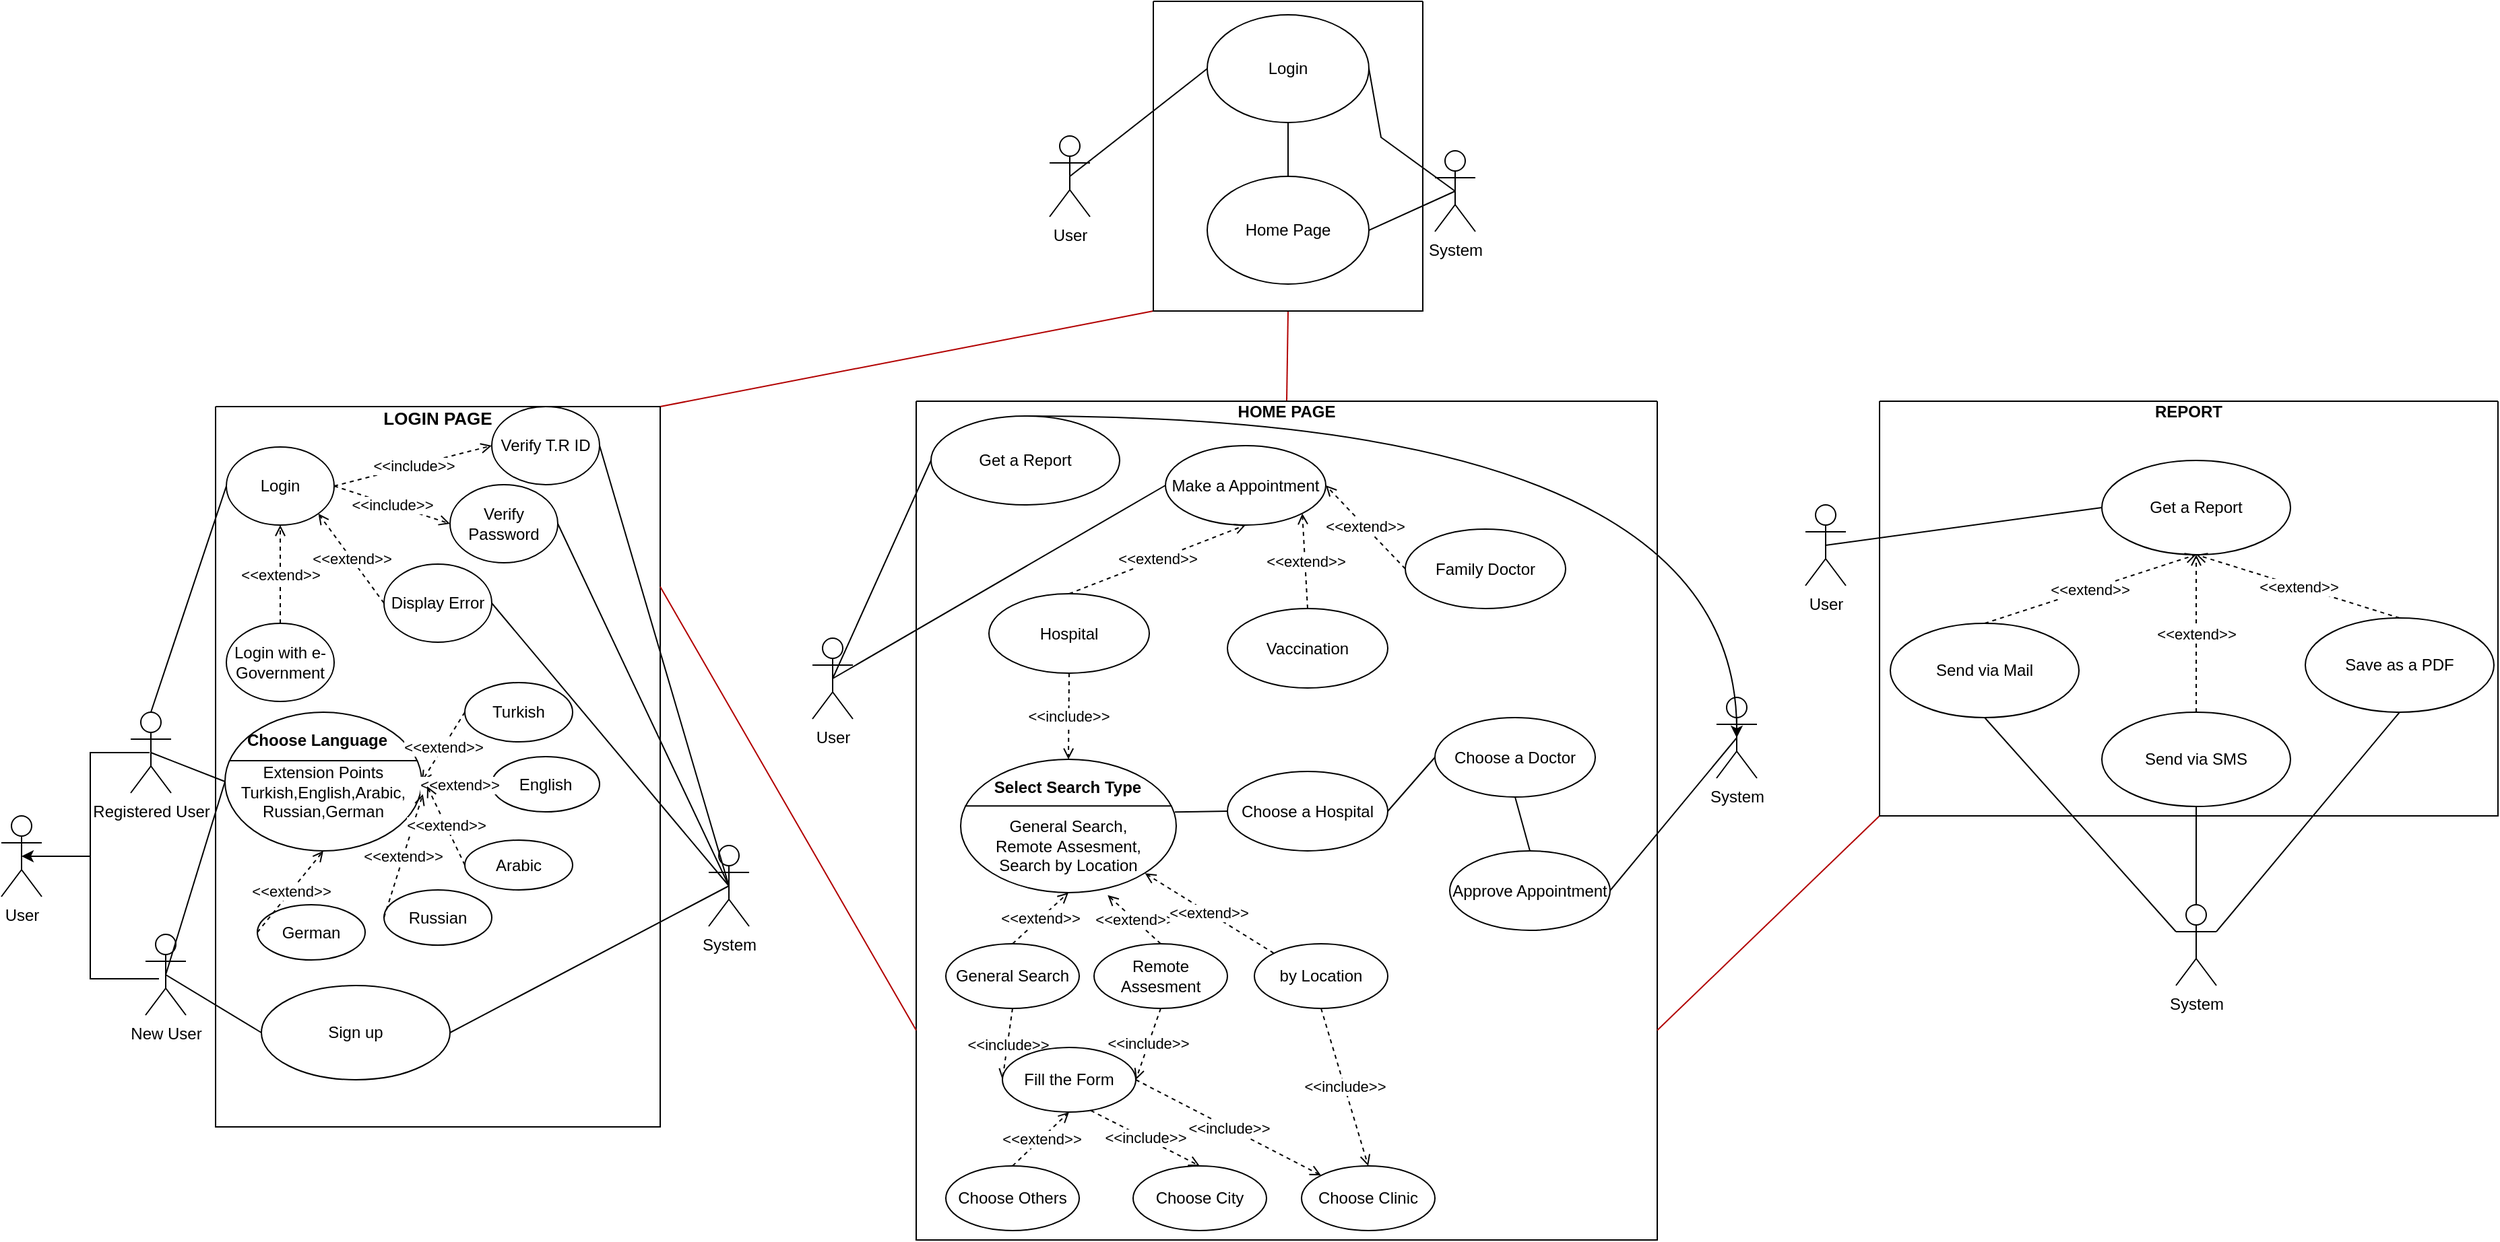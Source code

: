 <mxfile version="24.2.1" type="github">
  <diagram name="Page-1" id="3xJtZ7Cji2GSVL4wYvNk">
    <mxGraphModel dx="2950" dy="2160" grid="1" gridSize="11" guides="1" tooltips="1" connect="1" arrows="1" fold="1" page="1" pageScale="1" pageWidth="850" pageHeight="1100" math="0" shadow="0">
      <root>
        <mxCell id="0" />
        <mxCell id="1" parent="0" />
        <mxCell id="GPM2MwPzyyPLJ8qWmuAz-1" value="User&lt;div&gt;&lt;br&gt;&lt;/div&gt;" style="shape=umlActor;verticalLabelPosition=bottom;verticalAlign=top;html=1;outlineConnect=0;" vertex="1" parent="1">
          <mxGeometry x="176" y="89" width="30" height="60" as="geometry" />
        </mxCell>
        <mxCell id="GPM2MwPzyyPLJ8qWmuAz-33" style="edgeStyle=none;rounded=0;orthogonalLoop=1;jettySize=auto;html=1;exitX=0.5;exitY=0.5;exitDx=0;exitDy=0;exitPerimeter=0;entryX=1;entryY=0.5;entryDx=0;entryDy=0;endArrow=none;endFill=0;" edge="1" parent="1" source="GPM2MwPzyyPLJ8qWmuAz-6" target="GPM2MwPzyyPLJ8qWmuAz-4">
          <mxGeometry relative="1" as="geometry" />
        </mxCell>
        <mxCell id="GPM2MwPzyyPLJ8qWmuAz-6" value="System" style="shape=umlActor;verticalLabelPosition=bottom;verticalAlign=top;html=1;outlineConnect=0;" vertex="1" parent="1">
          <mxGeometry x="462" y="100" width="30" height="60" as="geometry" />
        </mxCell>
        <mxCell id="GPM2MwPzyyPLJ8qWmuAz-162" style="rounded=0;orthogonalLoop=1;jettySize=auto;html=1;exitX=0;exitY=1;exitDx=0;exitDy=0;entryX=1;entryY=0;entryDx=0;entryDy=0;fillColor=#e51400;strokeColor=#B20000;endArrow=none;endFill=0;" edge="1" parent="1" source="GPM2MwPzyyPLJ8qWmuAz-16" target="GPM2MwPzyyPLJ8qWmuAz-34">
          <mxGeometry relative="1" as="geometry" />
        </mxCell>
        <mxCell id="GPM2MwPzyyPLJ8qWmuAz-179" style="edgeStyle=none;rounded=0;orthogonalLoop=1;jettySize=auto;html=1;exitX=0.5;exitY=1;exitDx=0;exitDy=0;entryX=0.5;entryY=0;entryDx=0;entryDy=0;endArrow=none;endFill=0;fillColor=#e51400;strokeColor=#B20000;" edge="1" parent="1" source="GPM2MwPzyyPLJ8qWmuAz-16" target="GPM2MwPzyyPLJ8qWmuAz-95">
          <mxGeometry relative="1" as="geometry" />
        </mxCell>
        <mxCell id="GPM2MwPzyyPLJ8qWmuAz-16" value="" style="swimlane;startSize=0;" vertex="1" parent="1">
          <mxGeometry x="253" y="-11" width="200" height="230" as="geometry" />
        </mxCell>
        <mxCell id="GPM2MwPzyyPLJ8qWmuAz-11" value="Login" style="ellipse;whiteSpace=wrap;html=1;" vertex="1" parent="GPM2MwPzyyPLJ8qWmuAz-16">
          <mxGeometry x="40" y="10" width="120" height="80" as="geometry" />
        </mxCell>
        <mxCell id="GPM2MwPzyyPLJ8qWmuAz-4" value="Home Page" style="ellipse;whiteSpace=wrap;html=1;" vertex="1" parent="GPM2MwPzyyPLJ8qWmuAz-16">
          <mxGeometry x="40" y="130" width="120" height="80" as="geometry" />
        </mxCell>
        <mxCell id="GPM2MwPzyyPLJ8qWmuAz-31" value="" style="endArrow=none;html=1;rounded=0;exitX=0.5;exitY=0;exitDx=0;exitDy=0;" edge="1" parent="GPM2MwPzyyPLJ8qWmuAz-16" source="GPM2MwPzyyPLJ8qWmuAz-4">
          <mxGeometry width="50" height="50" relative="1" as="geometry">
            <mxPoint x="50" y="140" as="sourcePoint" />
            <mxPoint x="100" y="90" as="targetPoint" />
          </mxGeometry>
        </mxCell>
        <mxCell id="GPM2MwPzyyPLJ8qWmuAz-25" value="" style="endArrow=none;html=1;rounded=0;entryX=0;entryY=0.5;entryDx=0;entryDy=0;exitX=0.5;exitY=0.5;exitDx=0;exitDy=0;exitPerimeter=0;" edge="1" parent="1" source="GPM2MwPzyyPLJ8qWmuAz-1" target="GPM2MwPzyyPLJ8qWmuAz-11">
          <mxGeometry width="50" height="50" relative="1" as="geometry">
            <mxPoint x="216" y="119" as="sourcePoint" />
            <mxPoint x="266" y="69" as="targetPoint" />
          </mxGeometry>
        </mxCell>
        <mxCell id="GPM2MwPzyyPLJ8qWmuAz-32" style="edgeStyle=none;rounded=0;orthogonalLoop=1;jettySize=auto;html=1;exitX=1;exitY=0.5;exitDx=0;exitDy=0;entryX=0.5;entryY=0.5;entryDx=0;entryDy=0;entryPerimeter=0;endArrow=none;endFill=0;" edge="1" parent="1" source="GPM2MwPzyyPLJ8qWmuAz-11" target="GPM2MwPzyyPLJ8qWmuAz-6">
          <mxGeometry relative="1" as="geometry">
            <Array as="points">
              <mxPoint x="422" y="90" />
            </Array>
          </mxGeometry>
        </mxCell>
        <mxCell id="GPM2MwPzyyPLJ8qWmuAz-94" value="" style="group" vertex="1" connectable="0" parent="1">
          <mxGeometry x="-594" y="290" width="547" height="535" as="geometry" />
        </mxCell>
        <mxCell id="GPM2MwPzyyPLJ8qWmuAz-34" value="&#xa;LOGIN PAGE" style="swimlane;startSize=0;labelPosition=center;verticalLabelPosition=middle;align=center;verticalAlign=middle;fontStyle=1;fontSize=13;" vertex="1" parent="GPM2MwPzyyPLJ8qWmuAz-94">
          <mxGeometry x="151" width="330" height="535" as="geometry" />
        </mxCell>
        <mxCell id="GPM2MwPzyyPLJ8qWmuAz-47" value="&amp;lt;&amp;lt;include&amp;gt;&amp;gt;" style="edgeStyle=none;rounded=0;orthogonalLoop=1;jettySize=auto;html=1;exitX=1;exitY=0.5;exitDx=0;exitDy=0;entryX=0;entryY=0.5;entryDx=0;entryDy=0;dashed=1;endArrow=open;endFill=0;" edge="1" parent="GPM2MwPzyyPLJ8qWmuAz-34" source="GPM2MwPzyyPLJ8qWmuAz-42" target="GPM2MwPzyyPLJ8qWmuAz-44">
          <mxGeometry relative="1" as="geometry" />
        </mxCell>
        <mxCell id="GPM2MwPzyyPLJ8qWmuAz-49" value="&amp;lt;&amp;lt;include&amp;gt;&amp;gt;" style="edgeStyle=none;rounded=0;orthogonalLoop=1;jettySize=auto;html=1;exitX=1;exitY=0.5;exitDx=0;exitDy=0;entryX=0;entryY=0.5;entryDx=0;entryDy=0;dashed=1;endArrow=open;endFill=0;" edge="1" parent="GPM2MwPzyyPLJ8qWmuAz-34" source="GPM2MwPzyyPLJ8qWmuAz-42" target="GPM2MwPzyyPLJ8qWmuAz-45">
          <mxGeometry relative="1" as="geometry" />
        </mxCell>
        <mxCell id="GPM2MwPzyyPLJ8qWmuAz-42" value="Login" style="ellipse;whiteSpace=wrap;html=1;" vertex="1" parent="GPM2MwPzyyPLJ8qWmuAz-34">
          <mxGeometry x="8" y="30" width="80" height="58" as="geometry" />
        </mxCell>
        <mxCell id="GPM2MwPzyyPLJ8qWmuAz-44" value="Verify T.R ID" style="ellipse;whiteSpace=wrap;html=1;" vertex="1" parent="GPM2MwPzyyPLJ8qWmuAz-34">
          <mxGeometry x="205" width="80" height="58" as="geometry" />
        </mxCell>
        <mxCell id="GPM2MwPzyyPLJ8qWmuAz-45" value="Verify Password" style="ellipse;whiteSpace=wrap;html=1;" vertex="1" parent="GPM2MwPzyyPLJ8qWmuAz-34">
          <mxGeometry x="174" y="58" width="80" height="58" as="geometry" />
        </mxCell>
        <mxCell id="GPM2MwPzyyPLJ8qWmuAz-51" value="&amp;lt;&amp;lt;extend&amp;gt;&amp;gt;" style="edgeStyle=none;rounded=0;orthogonalLoop=1;jettySize=auto;html=1;exitX=0;exitY=0.5;exitDx=0;exitDy=0;entryX=1;entryY=1;entryDx=0;entryDy=0;endArrow=open;endFill=0;dashed=1;" edge="1" parent="GPM2MwPzyyPLJ8qWmuAz-34" source="GPM2MwPzyyPLJ8qWmuAz-46" target="GPM2MwPzyyPLJ8qWmuAz-42">
          <mxGeometry relative="1" as="geometry" />
        </mxCell>
        <mxCell id="GPM2MwPzyyPLJ8qWmuAz-46" value="Display Error" style="ellipse;whiteSpace=wrap;html=1;" vertex="1" parent="GPM2MwPzyyPLJ8qWmuAz-34">
          <mxGeometry x="125" y="117" width="80" height="58" as="geometry" />
        </mxCell>
        <mxCell id="GPM2MwPzyyPLJ8qWmuAz-53" value="&amp;lt;&amp;lt;extend&amp;gt;&amp;gt;" style="edgeStyle=none;rounded=0;orthogonalLoop=1;jettySize=auto;html=1;exitX=0.5;exitY=0;exitDx=0;exitDy=0;entryX=0.5;entryY=1;entryDx=0;entryDy=0;endArrow=open;endFill=0;dashed=1;" edge="1" parent="GPM2MwPzyyPLJ8qWmuAz-34" source="GPM2MwPzyyPLJ8qWmuAz-52" target="GPM2MwPzyyPLJ8qWmuAz-42">
          <mxGeometry relative="1" as="geometry" />
        </mxCell>
        <mxCell id="GPM2MwPzyyPLJ8qWmuAz-52" value="Login with e-Government" style="ellipse;whiteSpace=wrap;html=1;" vertex="1" parent="GPM2MwPzyyPLJ8qWmuAz-34">
          <mxGeometry x="8" y="161" width="80" height="58" as="geometry" />
        </mxCell>
        <mxCell id="GPM2MwPzyyPLJ8qWmuAz-64" value="&lt;div&gt;&lt;br&gt;&lt;/div&gt;&lt;div&gt;&lt;br&gt;&lt;/div&gt;&lt;div&gt;Extension Points&lt;/div&gt;Turkish,English,Arabic,&lt;div&gt;Russian,German&lt;div&gt;&lt;br&gt;&lt;/div&gt;&lt;/div&gt;" style="html=1;shape=mxgraph.sysml.useCaseExtPt;whiteSpace=wrap;align=center;" vertex="1" parent="GPM2MwPzyyPLJ8qWmuAz-34">
          <mxGeometry x="7" y="227" width="146" height="103" as="geometry" />
        </mxCell>
        <mxCell id="GPM2MwPzyyPLJ8qWmuAz-65" value="Choose Language" style="resizable=0;html=1;verticalAlign=middle;align=center;labelBackgroundColor=none;fontStyle=1;" connectable="0" vertex="1" parent="GPM2MwPzyyPLJ8qWmuAz-64">
          <mxGeometry x="73" y="21.887" as="geometry">
            <mxPoint x="-5" y="-1" as="offset" />
          </mxGeometry>
        </mxCell>
        <mxCell id="GPM2MwPzyyPLJ8qWmuAz-66" value="Turkish" style="ellipse;whiteSpace=wrap;html=1;" vertex="1" parent="GPM2MwPzyyPLJ8qWmuAz-34">
          <mxGeometry x="185" y="205" width="80" height="44" as="geometry" />
        </mxCell>
        <mxCell id="GPM2MwPzyyPLJ8qWmuAz-67" value="English" style="ellipse;whiteSpace=wrap;html=1;" vertex="1" parent="GPM2MwPzyyPLJ8qWmuAz-34">
          <mxGeometry x="205" y="260" width="80" height="41" as="geometry" />
        </mxCell>
        <mxCell id="GPM2MwPzyyPLJ8qWmuAz-68" value="Arabic" style="ellipse;whiteSpace=wrap;html=1;" vertex="1" parent="GPM2MwPzyyPLJ8qWmuAz-34">
          <mxGeometry x="185" y="322" width="80" height="37" as="geometry" />
        </mxCell>
        <mxCell id="GPM2MwPzyyPLJ8qWmuAz-69" value="Russian" style="ellipse;whiteSpace=wrap;html=1;" vertex="1" parent="GPM2MwPzyyPLJ8qWmuAz-34">
          <mxGeometry x="125" y="359" width="80" height="41" as="geometry" />
        </mxCell>
        <mxCell id="GPM2MwPzyyPLJ8qWmuAz-70" value="German" style="ellipse;whiteSpace=wrap;html=1;" vertex="1" parent="GPM2MwPzyyPLJ8qWmuAz-34">
          <mxGeometry x="31" y="370" width="80" height="41" as="geometry" />
        </mxCell>
        <mxCell id="GPM2MwPzyyPLJ8qWmuAz-74" value="&amp;lt;&amp;lt;extend&amp;gt;&amp;gt;" style="edgeStyle=none;rounded=0;orthogonalLoop=1;jettySize=auto;html=1;exitX=0;exitY=0.5;exitDx=0;exitDy=0;entryX=1;entryY=0.5;entryDx=0;entryDy=0;entryPerimeter=0;endArrow=open;endFill=0;dashed=1;" edge="1" parent="GPM2MwPzyyPLJ8qWmuAz-34" source="GPM2MwPzyyPLJ8qWmuAz-66" target="GPM2MwPzyyPLJ8qWmuAz-64">
          <mxGeometry relative="1" as="geometry" />
        </mxCell>
        <mxCell id="GPM2MwPzyyPLJ8qWmuAz-77" value="&amp;lt;&amp;lt;extend&amp;gt;&amp;gt;" style="edgeStyle=none;rounded=0;orthogonalLoop=1;jettySize=auto;html=1;exitX=0;exitY=0.5;exitDx=0;exitDy=0;entryX=1.006;entryY=0.591;entryDx=0;entryDy=0;entryPerimeter=0;endArrow=open;endFill=0;dashed=1;" edge="1" parent="GPM2MwPzyyPLJ8qWmuAz-34" source="GPM2MwPzyyPLJ8qWmuAz-69" target="GPM2MwPzyyPLJ8qWmuAz-64">
          <mxGeometry relative="1" as="geometry">
            <mxPoint x="258" y="274" as="sourcePoint" />
            <mxPoint x="186" y="312" as="targetPoint" />
          </mxGeometry>
        </mxCell>
        <mxCell id="GPM2MwPzyyPLJ8qWmuAz-78" value="&amp;lt;&amp;lt;extend&amp;gt;&amp;gt;" style="edgeStyle=none;rounded=0;orthogonalLoop=1;jettySize=auto;html=1;exitX=0;exitY=0.5;exitDx=0;exitDy=0;endArrow=open;endFill=0;dashed=1;entryX=0.5;entryY=1;entryDx=0;entryDy=0;entryPerimeter=0;" edge="1" parent="GPM2MwPzyyPLJ8qWmuAz-34" source="GPM2MwPzyyPLJ8qWmuAz-70" target="GPM2MwPzyyPLJ8qWmuAz-64">
          <mxGeometry relative="1" as="geometry">
            <mxPoint x="269" y="285" as="sourcePoint" />
            <mxPoint x="86" y="337" as="targetPoint" />
          </mxGeometry>
        </mxCell>
        <mxCell id="GPM2MwPzyyPLJ8qWmuAz-80" value="Sign up" style="ellipse;whiteSpace=wrap;html=1;" vertex="1" parent="GPM2MwPzyyPLJ8qWmuAz-34">
          <mxGeometry x="34" y="430" width="140" height="70" as="geometry" />
        </mxCell>
        <mxCell id="GPM2MwPzyyPLJ8qWmuAz-81" style="edgeStyle=none;rounded=0;orthogonalLoop=1;jettySize=auto;html=1;exitX=0.5;exitY=0.5;exitDx=0;exitDy=0;exitPerimeter=0;entryX=0;entryY=0.5;entryDx=0;entryDy=0;endArrow=none;endFill=0;" edge="1" parent="GPM2MwPzyyPLJ8qWmuAz-94" source="GPM2MwPzyyPLJ8qWmuAz-36" target="GPM2MwPzyyPLJ8qWmuAz-80">
          <mxGeometry relative="1" as="geometry" />
        </mxCell>
        <mxCell id="GPM2MwPzyyPLJ8qWmuAz-36" value="New User" style="shape=umlActor;verticalLabelPosition=bottom;verticalAlign=top;html=1;outlineConnect=0;" vertex="1" parent="GPM2MwPzyyPLJ8qWmuAz-94">
          <mxGeometry x="99" y="392" width="30" height="60" as="geometry" />
        </mxCell>
        <mxCell id="GPM2MwPzyyPLJ8qWmuAz-91" style="edgeStyle=none;rounded=0;orthogonalLoop=1;jettySize=auto;html=1;exitX=0.5;exitY=0;exitDx=0;exitDy=0;exitPerimeter=0;entryX=0;entryY=0.5;entryDx=0;entryDy=0;endArrow=none;endFill=0;" edge="1" parent="GPM2MwPzyyPLJ8qWmuAz-94" source="GPM2MwPzyyPLJ8qWmuAz-39" target="GPM2MwPzyyPLJ8qWmuAz-42">
          <mxGeometry relative="1" as="geometry" />
        </mxCell>
        <mxCell id="GPM2MwPzyyPLJ8qWmuAz-39" value="Registered User" style="shape=umlActor;verticalLabelPosition=bottom;verticalAlign=top;html=1;outlineConnect=0;" vertex="1" parent="GPM2MwPzyyPLJ8qWmuAz-94">
          <mxGeometry x="88" y="227" width="30" height="60" as="geometry" />
        </mxCell>
        <mxCell id="GPM2MwPzyyPLJ8qWmuAz-55" value="System&lt;div&gt;&lt;br&gt;&lt;/div&gt;" style="shape=umlActor;verticalLabelPosition=bottom;verticalAlign=top;html=1;outlineConnect=0;" vertex="1" parent="GPM2MwPzyyPLJ8qWmuAz-94">
          <mxGeometry x="517" y="326" width="30" height="60" as="geometry" />
        </mxCell>
        <mxCell id="GPM2MwPzyyPLJ8qWmuAz-56" style="edgeStyle=none;rounded=0;orthogonalLoop=1;jettySize=auto;html=1;exitX=1;exitY=0.5;exitDx=0;exitDy=0;entryX=0.5;entryY=0.5;entryDx=0;entryDy=0;entryPerimeter=0;endArrow=none;endFill=0;" edge="1" parent="GPM2MwPzyyPLJ8qWmuAz-94" source="GPM2MwPzyyPLJ8qWmuAz-44" target="GPM2MwPzyyPLJ8qWmuAz-55">
          <mxGeometry relative="1" as="geometry" />
        </mxCell>
        <mxCell id="GPM2MwPzyyPLJ8qWmuAz-58" style="edgeStyle=none;rounded=0;orthogonalLoop=1;jettySize=auto;html=1;exitX=1;exitY=0.5;exitDx=0;exitDy=0;entryX=0.5;entryY=0.5;entryDx=0;entryDy=0;entryPerimeter=0;endArrow=none;endFill=0;" edge="1" parent="GPM2MwPzyyPLJ8qWmuAz-94" source="GPM2MwPzyyPLJ8qWmuAz-45" target="GPM2MwPzyyPLJ8qWmuAz-55">
          <mxGeometry relative="1" as="geometry" />
        </mxCell>
        <mxCell id="GPM2MwPzyyPLJ8qWmuAz-59" style="edgeStyle=none;rounded=0;orthogonalLoop=1;jettySize=auto;html=1;exitX=1;exitY=0.5;exitDx=0;exitDy=0;entryX=0.5;entryY=0.5;entryDx=0;entryDy=0;entryPerimeter=0;endArrow=none;endFill=0;" edge="1" parent="GPM2MwPzyyPLJ8qWmuAz-94" source="GPM2MwPzyyPLJ8qWmuAz-46" target="GPM2MwPzyyPLJ8qWmuAz-55">
          <mxGeometry relative="1" as="geometry" />
        </mxCell>
        <mxCell id="GPM2MwPzyyPLJ8qWmuAz-75" value="&amp;lt;&amp;lt;extend&amp;gt;&amp;gt;" style="edgeStyle=none;rounded=0;orthogonalLoop=1;jettySize=auto;html=1;exitX=0;exitY=0.5;exitDx=0;exitDy=0;endArrow=open;endFill=0;dashed=1;" edge="1" parent="GPM2MwPzyyPLJ8qWmuAz-94" source="GPM2MwPzyyPLJ8qWmuAz-67">
          <mxGeometry relative="1" as="geometry">
            <mxPoint x="392" y="252" as="sourcePoint" />
            <mxPoint x="308" y="282" as="targetPoint" />
          </mxGeometry>
        </mxCell>
        <mxCell id="GPM2MwPzyyPLJ8qWmuAz-76" value="&amp;lt;&amp;lt;extend&amp;gt;&amp;gt;" style="edgeStyle=none;rounded=0;orthogonalLoop=1;jettySize=auto;html=1;exitX=0;exitY=0.5;exitDx=0;exitDy=0;endArrow=open;endFill=0;dashed=1;" edge="1" parent="GPM2MwPzyyPLJ8qWmuAz-94" source="GPM2MwPzyyPLJ8qWmuAz-68">
          <mxGeometry relative="1" as="geometry">
            <mxPoint x="403" y="263" as="sourcePoint" />
            <mxPoint x="308" y="282" as="targetPoint" />
          </mxGeometry>
        </mxCell>
        <mxCell id="GPM2MwPzyyPLJ8qWmuAz-82" style="edgeStyle=none;rounded=0;orthogonalLoop=1;jettySize=auto;html=1;exitX=1;exitY=0.5;exitDx=0;exitDy=0;entryX=0.5;entryY=0.5;entryDx=0;entryDy=0;entryPerimeter=0;endArrow=none;endFill=0;" edge="1" parent="GPM2MwPzyyPLJ8qWmuAz-94" source="GPM2MwPzyyPLJ8qWmuAz-80" target="GPM2MwPzyyPLJ8qWmuAz-55">
          <mxGeometry relative="1" as="geometry" />
        </mxCell>
        <mxCell id="GPM2MwPzyyPLJ8qWmuAz-86" style="edgeStyle=elbowEdgeStyle;rounded=0;orthogonalLoop=1;jettySize=auto;html=1;entryX=0.5;entryY=0.5;entryDx=0;entryDy=0;entryPerimeter=0;" edge="1" parent="GPM2MwPzyyPLJ8qWmuAz-94">
          <mxGeometry relative="1" as="geometry">
            <mxPoint x="109" y="425" as="sourcePoint" />
            <mxPoint x="7" y="334" as="targetPoint" />
          </mxGeometry>
        </mxCell>
        <mxCell id="GPM2MwPzyyPLJ8qWmuAz-89" style="edgeStyle=elbowEdgeStyle;rounded=0;orthogonalLoop=1;jettySize=auto;html=1;exitX=0.5;exitY=0.5;exitDx=0;exitDy=0;exitPerimeter=0;entryX=0.5;entryY=0.5;entryDx=0;entryDy=0;entryPerimeter=0;endArrow=none;endFill=0;" edge="1" parent="GPM2MwPzyyPLJ8qWmuAz-94">
          <mxGeometry relative="1" as="geometry">
            <mxPoint x="102" y="257" as="sourcePoint" />
            <mxPoint x="14" y="334" as="targetPoint" />
          </mxGeometry>
        </mxCell>
        <mxCell id="GPM2MwPzyyPLJ8qWmuAz-92" style="edgeStyle=none;rounded=0;orthogonalLoop=1;jettySize=auto;html=1;exitX=0.5;exitY=0.5;exitDx=0;exitDy=0;exitPerimeter=0;entryX=0;entryY=0.5;entryDx=0;entryDy=0;entryPerimeter=0;endArrow=none;endFill=0;" edge="1" parent="GPM2MwPzyyPLJ8qWmuAz-94" source="GPM2MwPzyyPLJ8qWmuAz-39" target="GPM2MwPzyyPLJ8qWmuAz-64">
          <mxGeometry relative="1" as="geometry" />
        </mxCell>
        <mxCell id="GPM2MwPzyyPLJ8qWmuAz-93" style="edgeStyle=none;rounded=0;orthogonalLoop=1;jettySize=auto;html=1;exitX=0.5;exitY=0.5;exitDx=0;exitDy=0;exitPerimeter=0;entryX=0;entryY=0.5;entryDx=0;entryDy=0;entryPerimeter=0;endArrow=none;endFill=0;" edge="1" parent="GPM2MwPzyyPLJ8qWmuAz-94" source="GPM2MwPzyyPLJ8qWmuAz-36" target="GPM2MwPzyyPLJ8qWmuAz-64">
          <mxGeometry relative="1" as="geometry" />
        </mxCell>
        <mxCell id="GPM2MwPzyyPLJ8qWmuAz-35" value="User" style="shape=umlActor;verticalLabelPosition=bottom;verticalAlign=top;html=1;outlineConnect=0;" vertex="1" parent="1">
          <mxGeometry x="-602" y="594" width="30" height="60" as="geometry" />
        </mxCell>
        <mxCell id="GPM2MwPzyyPLJ8qWmuAz-149" value="" style="group" vertex="1" connectable="0" parent="1">
          <mxGeometry y="286" width="701" height="623" as="geometry" />
        </mxCell>
        <mxCell id="GPM2MwPzyyPLJ8qWmuAz-95" value="&#xa;HOME PAGE" style="swimlane;startSize=0;" vertex="1" parent="GPM2MwPzyyPLJ8qWmuAz-149">
          <mxGeometry x="77" width="550" height="623" as="geometry" />
        </mxCell>
        <mxCell id="GPM2MwPzyyPLJ8qWmuAz-98" value="Make a Appointment" style="ellipse;whiteSpace=wrap;html=1;" vertex="1" parent="GPM2MwPzyyPLJ8qWmuAz-95">
          <mxGeometry x="185" y="33" width="119" height="59" as="geometry" />
        </mxCell>
        <mxCell id="GPM2MwPzyyPLJ8qWmuAz-100" value="Family Doctor" style="ellipse;whiteSpace=wrap;html=1;" vertex="1" parent="GPM2MwPzyyPLJ8qWmuAz-95">
          <mxGeometry x="363" y="95" width="119" height="59" as="geometry" />
        </mxCell>
        <mxCell id="GPM2MwPzyyPLJ8qWmuAz-101" value="Vaccination" style="ellipse;whiteSpace=wrap;html=1;" vertex="1" parent="GPM2MwPzyyPLJ8qWmuAz-95">
          <mxGeometry x="231" y="154" width="119" height="59" as="geometry" />
        </mxCell>
        <mxCell id="GPM2MwPzyyPLJ8qWmuAz-102" value="Hospital" style="ellipse;whiteSpace=wrap;html=1;" vertex="1" parent="GPM2MwPzyyPLJ8qWmuAz-95">
          <mxGeometry x="54" y="143" width="119" height="59" as="geometry" />
        </mxCell>
        <mxCell id="GPM2MwPzyyPLJ8qWmuAz-104" value="&lt;div&gt;&lt;br&gt;&lt;/div&gt;&lt;div&gt;&lt;br&gt;&lt;/div&gt;General Search,&lt;div&gt;Remote&amp;nbsp;&lt;span style=&quot;background-color: initial;&quot;&gt;Assesment,&lt;/span&gt;&lt;/div&gt;&lt;div&gt;&lt;span style=&quot;background-color: initial;&quot;&gt;Search by Location&lt;/span&gt;&lt;/div&gt;" style="html=1;shape=mxgraph.sysml.useCaseExtPt;whiteSpace=wrap;align=center;" vertex="1" parent="GPM2MwPzyyPLJ8qWmuAz-95">
          <mxGeometry x="33" y="266" width="160" height="99" as="geometry" />
        </mxCell>
        <mxCell id="GPM2MwPzyyPLJ8qWmuAz-105" value="Select Search Type" style="resizable=0;html=1;verticalAlign=middle;align=center;labelBackgroundColor=none;fontStyle=1;" connectable="0" vertex="1" parent="GPM2MwPzyyPLJ8qWmuAz-104">
          <mxGeometry x="87" y="24.75" as="geometry">
            <mxPoint x="-8" y="-4" as="offset" />
          </mxGeometry>
        </mxCell>
        <mxCell id="GPM2MwPzyyPLJ8qWmuAz-118" value="&amp;lt;&amp;lt;include&amp;gt;&amp;gt;" style="edgeStyle=none;rounded=0;orthogonalLoop=1;jettySize=auto;html=1;exitX=0.5;exitY=1;exitDx=0;exitDy=0;entryX=0;entryY=0.5;entryDx=0;entryDy=0;dashed=1;endArrow=open;endFill=0;" edge="1" parent="GPM2MwPzyyPLJ8qWmuAz-95" source="GPM2MwPzyyPLJ8qWmuAz-106" target="GPM2MwPzyyPLJ8qWmuAz-109">
          <mxGeometry relative="1" as="geometry" />
        </mxCell>
        <mxCell id="GPM2MwPzyyPLJ8qWmuAz-106" value="General Search" style="ellipse;whiteSpace=wrap;html=1;" vertex="1" parent="GPM2MwPzyyPLJ8qWmuAz-95">
          <mxGeometry x="22" y="403" width="99" height="48" as="geometry" />
        </mxCell>
        <mxCell id="GPM2MwPzyyPLJ8qWmuAz-107" value="Remote Assesment" style="ellipse;whiteSpace=wrap;html=1;" vertex="1" parent="GPM2MwPzyyPLJ8qWmuAz-95">
          <mxGeometry x="132" y="403" width="99" height="48" as="geometry" />
        </mxCell>
        <mxCell id="GPM2MwPzyyPLJ8qWmuAz-108" value="by Location" style="ellipse;whiteSpace=wrap;html=1;" vertex="1" parent="GPM2MwPzyyPLJ8qWmuAz-95">
          <mxGeometry x="251" y="403" width="99" height="48" as="geometry" />
        </mxCell>
        <mxCell id="GPM2MwPzyyPLJ8qWmuAz-109" value="Fill the Form" style="ellipse;whiteSpace=wrap;html=1;" vertex="1" parent="GPM2MwPzyyPLJ8qWmuAz-95">
          <mxGeometry x="64" y="480" width="99" height="48" as="geometry" />
        </mxCell>
        <mxCell id="GPM2MwPzyyPLJ8qWmuAz-110" value="Choose Others" style="ellipse;whiteSpace=wrap;html=1;" vertex="1" parent="GPM2MwPzyyPLJ8qWmuAz-95">
          <mxGeometry x="22" y="568" width="99" height="48" as="geometry" />
        </mxCell>
        <mxCell id="GPM2MwPzyyPLJ8qWmuAz-111" value="Choose City" style="ellipse;whiteSpace=wrap;html=1;" vertex="1" parent="GPM2MwPzyyPLJ8qWmuAz-95">
          <mxGeometry x="161" y="568" width="99" height="48" as="geometry" />
        </mxCell>
        <mxCell id="GPM2MwPzyyPLJ8qWmuAz-112" value="Choose Clinic" style="ellipse;whiteSpace=wrap;html=1;" vertex="1" parent="GPM2MwPzyyPLJ8qWmuAz-95">
          <mxGeometry x="286" y="568" width="99" height="48" as="geometry" />
        </mxCell>
        <mxCell id="GPM2MwPzyyPLJ8qWmuAz-113" value="&amp;lt;&amp;lt;extend&amp;gt;&amp;gt;" style="edgeStyle=none;rounded=0;orthogonalLoop=1;jettySize=auto;html=1;exitX=0.5;exitY=0;exitDx=0;exitDy=0;entryX=0.5;entryY=1;entryDx=0;entryDy=0;entryPerimeter=0;endArrow=open;endFill=0;dashed=1;" edge="1" parent="GPM2MwPzyyPLJ8qWmuAz-95" source="GPM2MwPzyyPLJ8qWmuAz-106" target="GPM2MwPzyyPLJ8qWmuAz-104">
          <mxGeometry relative="1" as="geometry" />
        </mxCell>
        <mxCell id="GPM2MwPzyyPLJ8qWmuAz-115" value="&amp;lt;&amp;lt;extend&amp;gt;&amp;gt;" style="edgeStyle=none;rounded=0;orthogonalLoop=1;jettySize=auto;html=1;exitX=0.5;exitY=0;exitDx=0;exitDy=0;entryX=0.682;entryY=1.019;entryDx=0;entryDy=0;entryPerimeter=0;endArrow=open;endFill=0;dashed=1;" edge="1" parent="GPM2MwPzyyPLJ8qWmuAz-95" source="GPM2MwPzyyPLJ8qWmuAz-107" target="GPM2MwPzyyPLJ8qWmuAz-104">
          <mxGeometry relative="1" as="geometry">
            <mxPoint x="94" y="425" as="sourcePoint" />
            <mxPoint x="135" y="387" as="targetPoint" />
          </mxGeometry>
        </mxCell>
        <mxCell id="GPM2MwPzyyPLJ8qWmuAz-116" value="&amp;lt;&amp;lt;extend&amp;gt;&amp;gt;" style="edgeStyle=none;rounded=0;orthogonalLoop=1;jettySize=auto;html=1;exitX=0;exitY=0;exitDx=0;exitDy=0;entryX=0.855;entryY=0.855;entryDx=0;entryDy=0;entryPerimeter=0;endArrow=open;endFill=0;dashed=1;" edge="1" parent="GPM2MwPzyyPLJ8qWmuAz-95" source="GPM2MwPzyyPLJ8qWmuAz-108" target="GPM2MwPzyyPLJ8qWmuAz-104">
          <mxGeometry relative="1" as="geometry">
            <mxPoint x="105" y="436" as="sourcePoint" />
            <mxPoint x="146" y="398" as="targetPoint" />
          </mxGeometry>
        </mxCell>
        <mxCell id="GPM2MwPzyyPLJ8qWmuAz-117" value="&amp;lt;&amp;lt;extend&amp;gt;&amp;gt;" style="edgeStyle=none;rounded=0;orthogonalLoop=1;jettySize=auto;html=1;exitX=0.5;exitY=0;exitDx=0;exitDy=0;entryX=0.5;entryY=1;entryDx=0;entryDy=0;endArrow=open;endFill=0;dashed=1;" edge="1" parent="GPM2MwPzyyPLJ8qWmuAz-95" source="GPM2MwPzyyPLJ8qWmuAz-110" target="GPM2MwPzyyPLJ8qWmuAz-109">
          <mxGeometry relative="1" as="geometry">
            <mxPoint x="116" y="447" as="sourcePoint" />
            <mxPoint x="157" y="409" as="targetPoint" />
          </mxGeometry>
        </mxCell>
        <mxCell id="GPM2MwPzyyPLJ8qWmuAz-120" value="&amp;lt;&amp;lt;include&amp;gt;&amp;gt;" style="edgeStyle=none;rounded=0;orthogonalLoop=1;jettySize=auto;html=1;exitX=0.5;exitY=1;exitDx=0;exitDy=0;entryX=1;entryY=0.5;entryDx=0;entryDy=0;dashed=1;endArrow=open;endFill=0;" edge="1" parent="GPM2MwPzyyPLJ8qWmuAz-95" source="GPM2MwPzyyPLJ8qWmuAz-107" target="GPM2MwPzyyPLJ8qWmuAz-109">
          <mxGeometry relative="1" as="geometry">
            <mxPoint x="83" y="462" as="sourcePoint" />
            <mxPoint x="110" y="480" as="targetPoint" />
          </mxGeometry>
        </mxCell>
        <mxCell id="GPM2MwPzyyPLJ8qWmuAz-121" value="&amp;lt;&amp;lt;include&amp;gt;&amp;gt;" style="edgeStyle=none;rounded=0;orthogonalLoop=1;jettySize=auto;html=1;exitX=0.662;exitY=0.976;exitDx=0;exitDy=0;entryX=0.5;entryY=0;entryDx=0;entryDy=0;exitPerimeter=0;dashed=1;endArrow=open;endFill=0;" edge="1" parent="GPM2MwPzyyPLJ8qWmuAz-95" source="GPM2MwPzyyPLJ8qWmuAz-109" target="GPM2MwPzyyPLJ8qWmuAz-111">
          <mxGeometry relative="1" as="geometry">
            <mxPoint x="193" y="462" as="sourcePoint" />
            <mxPoint x="174" y="515" as="targetPoint" />
          </mxGeometry>
        </mxCell>
        <mxCell id="GPM2MwPzyyPLJ8qWmuAz-123" value="&amp;lt;&amp;lt;include&amp;gt;&amp;gt;" style="edgeStyle=none;rounded=0;orthogonalLoop=1;jettySize=auto;html=1;exitX=0.5;exitY=1;exitDx=0;exitDy=0;entryX=0.5;entryY=0;entryDx=0;entryDy=0;dashed=1;endArrow=open;endFill=0;" edge="1" parent="GPM2MwPzyyPLJ8qWmuAz-95" source="GPM2MwPzyyPLJ8qWmuAz-108" target="GPM2MwPzyyPLJ8qWmuAz-112">
          <mxGeometry relative="1" as="geometry">
            <mxPoint x="204" y="473" as="sourcePoint" />
            <mxPoint x="185" y="526" as="targetPoint" />
          </mxGeometry>
        </mxCell>
        <mxCell id="GPM2MwPzyyPLJ8qWmuAz-124" value="&amp;lt;&amp;lt;include&amp;gt;&amp;gt;" style="edgeStyle=none;rounded=0;orthogonalLoop=1;jettySize=auto;html=1;exitX=1;exitY=0.5;exitDx=0;exitDy=0;entryX=0;entryY=0;entryDx=0;entryDy=0;dashed=1;endArrow=open;endFill=0;" edge="1" parent="GPM2MwPzyyPLJ8qWmuAz-95" source="GPM2MwPzyyPLJ8qWmuAz-109" target="GPM2MwPzyyPLJ8qWmuAz-112">
          <mxGeometry relative="1" as="geometry">
            <mxPoint x="215" y="484" as="sourcePoint" />
            <mxPoint x="196" y="537" as="targetPoint" />
          </mxGeometry>
        </mxCell>
        <mxCell id="GPM2MwPzyyPLJ8qWmuAz-140" style="edgeStyle=none;rounded=0;orthogonalLoop=1;jettySize=auto;html=1;exitX=1;exitY=0.5;exitDx=0;exitDy=0;entryX=0;entryY=0.5;entryDx=0;entryDy=0;endArrow=none;endFill=0;" edge="1" parent="GPM2MwPzyyPLJ8qWmuAz-95" source="GPM2MwPzyyPLJ8qWmuAz-125" target="GPM2MwPzyyPLJ8qWmuAz-127">
          <mxGeometry relative="1" as="geometry" />
        </mxCell>
        <mxCell id="GPM2MwPzyyPLJ8qWmuAz-125" value="Choose a Hospital" style="ellipse;whiteSpace=wrap;html=1;" vertex="1" parent="GPM2MwPzyyPLJ8qWmuAz-95">
          <mxGeometry x="231" y="275" width="119" height="59" as="geometry" />
        </mxCell>
        <mxCell id="GPM2MwPzyyPLJ8qWmuAz-126" value="Approve Appointment" style="ellipse;whiteSpace=wrap;html=1;" vertex="1" parent="GPM2MwPzyyPLJ8qWmuAz-95">
          <mxGeometry x="396" y="334" width="119" height="59" as="geometry" />
        </mxCell>
        <mxCell id="GPM2MwPzyyPLJ8qWmuAz-141" style="edgeStyle=none;rounded=0;orthogonalLoop=1;jettySize=auto;html=1;exitX=0.5;exitY=1;exitDx=0;exitDy=0;entryX=0.5;entryY=0;entryDx=0;entryDy=0;endArrow=none;endFill=0;" edge="1" parent="GPM2MwPzyyPLJ8qWmuAz-95" source="GPM2MwPzyyPLJ8qWmuAz-127" target="GPM2MwPzyyPLJ8qWmuAz-126">
          <mxGeometry relative="1" as="geometry" />
        </mxCell>
        <mxCell id="GPM2MwPzyyPLJ8qWmuAz-127" value="Choose a Doctor" style="ellipse;whiteSpace=wrap;html=1;" vertex="1" parent="GPM2MwPzyyPLJ8qWmuAz-95">
          <mxGeometry x="385" y="235" width="119" height="59" as="geometry" />
        </mxCell>
        <mxCell id="GPM2MwPzyyPLJ8qWmuAz-130" value="Get a Report" style="ellipse;whiteSpace=wrap;html=1;" vertex="1" parent="GPM2MwPzyyPLJ8qWmuAz-95">
          <mxGeometry x="11" y="11" width="140" height="66" as="geometry" />
        </mxCell>
        <mxCell id="GPM2MwPzyyPLJ8qWmuAz-135" value="&amp;lt;&amp;lt;extend&amp;gt;&amp;gt;" style="edgeStyle=none;rounded=0;orthogonalLoop=1;jettySize=auto;html=1;exitX=0;exitY=0.5;exitDx=0;exitDy=0;entryX=1;entryY=0.5;entryDx=0;entryDy=0;endArrow=open;endFill=0;dashed=1;" edge="1" parent="GPM2MwPzyyPLJ8qWmuAz-95" source="GPM2MwPzyyPLJ8qWmuAz-100" target="GPM2MwPzyyPLJ8qWmuAz-98">
          <mxGeometry relative="1" as="geometry">
            <mxPoint x="310" y="370" as="sourcePoint" />
            <mxPoint x="270" y="334" as="targetPoint" />
          </mxGeometry>
        </mxCell>
        <mxCell id="GPM2MwPzyyPLJ8qWmuAz-136" value="&amp;lt;&amp;lt;extend&amp;gt;&amp;gt;" style="edgeStyle=none;rounded=0;orthogonalLoop=1;jettySize=auto;html=1;exitX=0.5;exitY=0;exitDx=0;exitDy=0;entryX=1;entryY=1;entryDx=0;entryDy=0;endArrow=open;endFill=0;dashed=1;" edge="1" parent="GPM2MwPzyyPLJ8qWmuAz-95" source="GPM2MwPzyyPLJ8qWmuAz-101" target="GPM2MwPzyyPLJ8qWmuAz-98">
          <mxGeometry relative="1" as="geometry">
            <mxPoint x="348.0" y="139.5" as="sourcePoint" />
            <mxPoint x="298" y="318" as="targetPoint" />
          </mxGeometry>
        </mxCell>
        <mxCell id="GPM2MwPzyyPLJ8qWmuAz-137" value="&amp;lt;&amp;lt;extend&amp;gt;&amp;gt;" style="edgeStyle=none;rounded=0;orthogonalLoop=1;jettySize=auto;html=1;entryX=0.5;entryY=1;entryDx=0;entryDy=0;endArrow=open;endFill=0;dashed=1;exitX=0.5;exitY=0;exitDx=0;exitDy=0;" edge="1" parent="GPM2MwPzyyPLJ8qWmuAz-95" source="GPM2MwPzyyPLJ8qWmuAz-102" target="GPM2MwPzyyPLJ8qWmuAz-98">
          <mxGeometry relative="1" as="geometry">
            <mxPoint x="226.32" y="143.056" as="sourcePoint" />
            <mxPoint x="309" y="329" as="targetPoint" />
          </mxGeometry>
        </mxCell>
        <mxCell id="GPM2MwPzyyPLJ8qWmuAz-139" style="edgeStyle=none;rounded=0;orthogonalLoop=1;jettySize=auto;html=1;exitX=0;exitY=0.5;exitDx=0;exitDy=0;entryX=0.993;entryY=0.395;entryDx=0;entryDy=0;entryPerimeter=0;endArrow=none;endFill=0;" edge="1" parent="GPM2MwPzyyPLJ8qWmuAz-95" source="GPM2MwPzyyPLJ8qWmuAz-125" target="GPM2MwPzyyPLJ8qWmuAz-104">
          <mxGeometry relative="1" as="geometry" />
        </mxCell>
        <mxCell id="GPM2MwPzyyPLJ8qWmuAz-143" value="&amp;lt;&amp;lt;include&amp;gt;&amp;gt;" style="edgeStyle=none;rounded=0;orthogonalLoop=1;jettySize=auto;html=1;exitX=0.5;exitY=1;exitDx=0;exitDy=0;entryX=0.5;entryY=0;entryDx=0;entryDy=0;dashed=1;entryPerimeter=0;endArrow=open;endFill=0;" edge="1" parent="GPM2MwPzyyPLJ8qWmuAz-95" source="GPM2MwPzyyPLJ8qWmuAz-102" target="GPM2MwPzyyPLJ8qWmuAz-104">
          <mxGeometry relative="1" as="geometry">
            <mxPoint x="193" y="462" as="sourcePoint" />
            <mxPoint x="174" y="515" as="targetPoint" />
          </mxGeometry>
        </mxCell>
        <mxCell id="GPM2MwPzyyPLJ8qWmuAz-97" style="edgeStyle=none;rounded=0;orthogonalLoop=1;jettySize=auto;html=1;exitX=1;exitY=0.5;exitDx=0;exitDy=0;" edge="1" parent="GPM2MwPzyyPLJ8qWmuAz-149" source="GPM2MwPzyyPLJ8qWmuAz-95" target="GPM2MwPzyyPLJ8qWmuAz-95">
          <mxGeometry relative="1" as="geometry" />
        </mxCell>
        <mxCell id="GPM2MwPzyyPLJ8qWmuAz-132" style="edgeStyle=none;rounded=0;orthogonalLoop=1;jettySize=auto;html=1;exitX=0.5;exitY=0.5;exitDx=0;exitDy=0;exitPerimeter=0;entryX=0;entryY=0.5;entryDx=0;entryDy=0;endArrow=none;endFill=0;" edge="1" parent="GPM2MwPzyyPLJ8qWmuAz-149" source="GPM2MwPzyyPLJ8qWmuAz-131" target="GPM2MwPzyyPLJ8qWmuAz-130">
          <mxGeometry relative="1" as="geometry" />
        </mxCell>
        <mxCell id="GPM2MwPzyyPLJ8qWmuAz-133" style="edgeStyle=none;rounded=0;orthogonalLoop=1;jettySize=auto;html=1;exitX=0.5;exitY=0.5;exitDx=0;exitDy=0;exitPerimeter=0;entryX=0;entryY=0.5;entryDx=0;entryDy=0;endArrow=none;endFill=0;" edge="1" parent="GPM2MwPzyyPLJ8qWmuAz-149" source="GPM2MwPzyyPLJ8qWmuAz-131" target="GPM2MwPzyyPLJ8qWmuAz-98">
          <mxGeometry relative="1" as="geometry" />
        </mxCell>
        <mxCell id="GPM2MwPzyyPLJ8qWmuAz-131" value="User" style="shape=umlActor;html=1;verticalLabelPosition=bottom;verticalAlign=top;align=center;" vertex="1" parent="GPM2MwPzyyPLJ8qWmuAz-149">
          <mxGeometry y="176" width="30" height="60" as="geometry" />
        </mxCell>
        <mxCell id="GPM2MwPzyyPLJ8qWmuAz-144" value="System" style="shape=umlActor;html=1;verticalLabelPosition=bottom;verticalAlign=top;align=center;" vertex="1" parent="GPM2MwPzyyPLJ8qWmuAz-149">
          <mxGeometry x="671" y="220" width="30" height="60" as="geometry" />
        </mxCell>
        <mxCell id="GPM2MwPzyyPLJ8qWmuAz-145" style="edgeStyle=none;rounded=0;orthogonalLoop=1;jettySize=auto;html=1;exitX=1;exitY=0.5;exitDx=0;exitDy=0;entryX=0.5;entryY=0.5;entryDx=0;entryDy=0;entryPerimeter=0;endArrow=none;endFill=0;" edge="1" parent="GPM2MwPzyyPLJ8qWmuAz-149" source="GPM2MwPzyyPLJ8qWmuAz-126" target="GPM2MwPzyyPLJ8qWmuAz-144">
          <mxGeometry relative="1" as="geometry" />
        </mxCell>
        <mxCell id="GPM2MwPzyyPLJ8qWmuAz-148" style="edgeStyle=orthogonalEdgeStyle;rounded=0;orthogonalLoop=1;jettySize=auto;html=1;exitX=0.5;exitY=0;exitDx=0;exitDy=0;entryX=0.5;entryY=0.5;entryDx=0;entryDy=0;entryPerimeter=0;elbow=vertical;curved=1;" edge="1" parent="GPM2MwPzyyPLJ8qWmuAz-149" source="GPM2MwPzyyPLJ8qWmuAz-130" target="GPM2MwPzyyPLJ8qWmuAz-144">
          <mxGeometry relative="1" as="geometry">
            <Array as="points">
              <mxPoint x="686" y="11" />
            </Array>
          </mxGeometry>
        </mxCell>
        <mxCell id="GPM2MwPzyyPLJ8qWmuAz-167" style="edgeStyle=none;rounded=0;orthogonalLoop=1;jettySize=auto;html=1;exitX=0;exitY=1;exitDx=0;exitDy=0;entryX=1;entryY=0.75;entryDx=0;entryDy=0;fillColor=#e51400;strokeColor=#B20000;endArrow=none;endFill=0;" edge="1" parent="1" source="GPM2MwPzyyPLJ8qWmuAz-151" target="GPM2MwPzyyPLJ8qWmuAz-95">
          <mxGeometry relative="1" as="geometry" />
        </mxCell>
        <mxCell id="GPM2MwPzyyPLJ8qWmuAz-151" value="&#xa;REPORT" style="swimlane;startSize=0;" vertex="1" parent="1">
          <mxGeometry x="792" y="286" width="459" height="308" as="geometry" />
        </mxCell>
        <mxCell id="GPM2MwPzyyPLJ8qWmuAz-152" value="Get a Report" style="ellipse;whiteSpace=wrap;html=1;" vertex="1" parent="GPM2MwPzyyPLJ8qWmuAz-151">
          <mxGeometry x="165" y="44" width="140" height="70" as="geometry" />
        </mxCell>
        <mxCell id="GPM2MwPzyyPLJ8qWmuAz-153" value="Send via Mail" style="ellipse;whiteSpace=wrap;html=1;" vertex="1" parent="GPM2MwPzyyPLJ8qWmuAz-151">
          <mxGeometry x="8" y="165" width="140" height="70" as="geometry" />
        </mxCell>
        <mxCell id="GPM2MwPzyyPLJ8qWmuAz-157" value="Send via SMS" style="ellipse;whiteSpace=wrap;html=1;" vertex="1" parent="GPM2MwPzyyPLJ8qWmuAz-151">
          <mxGeometry x="165" y="231" width="140" height="70" as="geometry" />
        </mxCell>
        <mxCell id="GPM2MwPzyyPLJ8qWmuAz-158" value="Save as a PDF" style="ellipse;whiteSpace=wrap;html=1;" vertex="1" parent="GPM2MwPzyyPLJ8qWmuAz-151">
          <mxGeometry x="316" y="161" width="140" height="70" as="geometry" />
        </mxCell>
        <mxCell id="GPM2MwPzyyPLJ8qWmuAz-159" value="&amp;lt;&amp;lt;extend&amp;gt;&amp;gt;" style="edgeStyle=none;rounded=0;orthogonalLoop=1;jettySize=auto;html=1;exitX=0.5;exitY=0;exitDx=0;exitDy=0;entryX=0.5;entryY=1;entryDx=0;entryDy=0;endArrow=open;endFill=0;dashed=1;" edge="1" parent="GPM2MwPzyyPLJ8qWmuAz-151" source="GPM2MwPzyyPLJ8qWmuAz-153" target="GPM2MwPzyyPLJ8qWmuAz-152">
          <mxGeometry relative="1" as="geometry">
            <mxPoint x="125" y="510" as="sourcePoint" />
            <mxPoint x="30" y="451" as="targetPoint" />
          </mxGeometry>
        </mxCell>
        <mxCell id="GPM2MwPzyyPLJ8qWmuAz-160" value="&amp;lt;&amp;lt;extend&amp;gt;&amp;gt;" style="edgeStyle=none;rounded=0;orthogonalLoop=1;jettySize=auto;html=1;exitX=0.5;exitY=0;exitDx=0;exitDy=0;endArrow=open;endFill=0;dashed=1;entryX=0.5;entryY=1;entryDx=0;entryDy=0;" edge="1" parent="GPM2MwPzyyPLJ8qWmuAz-151" source="GPM2MwPzyyPLJ8qWmuAz-157" target="GPM2MwPzyyPLJ8qWmuAz-152">
          <mxGeometry relative="1" as="geometry">
            <mxPoint x="136" y="521" as="sourcePoint" />
            <mxPoint x="228" y="121" as="targetPoint" />
          </mxGeometry>
        </mxCell>
        <mxCell id="GPM2MwPzyyPLJ8qWmuAz-161" value="&amp;lt;&amp;lt;extend&amp;gt;&amp;gt;" style="edgeStyle=none;rounded=0;orthogonalLoop=1;jettySize=auto;html=1;exitX=0.5;exitY=0;exitDx=0;exitDy=0;entryX=0.5;entryY=1;entryDx=0;entryDy=0;endArrow=open;endFill=0;dashed=1;" edge="1" parent="GPM2MwPzyyPLJ8qWmuAz-151" source="GPM2MwPzyyPLJ8qWmuAz-158" target="GPM2MwPzyyPLJ8qWmuAz-152">
          <mxGeometry relative="1" as="geometry">
            <mxPoint x="147" y="532" as="sourcePoint" />
            <mxPoint x="52" y="473" as="targetPoint" />
          </mxGeometry>
        </mxCell>
        <mxCell id="GPM2MwPzyyPLJ8qWmuAz-166" style="edgeStyle=none;rounded=0;orthogonalLoop=1;jettySize=auto;html=1;exitX=1;exitY=0.25;exitDx=0;exitDy=0;entryX=0;entryY=0.75;entryDx=0;entryDy=0;fillColor=#e51400;strokeColor=#B20000;endArrow=none;endFill=0;" edge="1" parent="1" source="GPM2MwPzyyPLJ8qWmuAz-34" target="GPM2MwPzyyPLJ8qWmuAz-95">
          <mxGeometry relative="1" as="geometry" />
        </mxCell>
        <mxCell id="GPM2MwPzyyPLJ8qWmuAz-170" style="edgeStyle=none;rounded=0;orthogonalLoop=1;jettySize=auto;html=1;exitX=0.5;exitY=0.5;exitDx=0;exitDy=0;exitPerimeter=0;entryX=0;entryY=0.5;entryDx=0;entryDy=0;endArrow=none;endFill=0;" edge="1" parent="1" source="GPM2MwPzyyPLJ8qWmuAz-168" target="GPM2MwPzyyPLJ8qWmuAz-152">
          <mxGeometry relative="1" as="geometry" />
        </mxCell>
        <mxCell id="GPM2MwPzyyPLJ8qWmuAz-168" value="User" style="shape=umlActor;html=1;verticalLabelPosition=bottom;verticalAlign=top;align=center;" vertex="1" parent="1">
          <mxGeometry x="737" y="363" width="30" height="60" as="geometry" />
        </mxCell>
        <mxCell id="GPM2MwPzyyPLJ8qWmuAz-175" style="edgeStyle=none;rounded=0;orthogonalLoop=1;jettySize=auto;html=1;exitX=1;exitY=0.333;exitDx=0;exitDy=0;exitPerimeter=0;entryX=0.5;entryY=1;entryDx=0;entryDy=0;endArrow=none;endFill=0;" edge="1" parent="1" source="GPM2MwPzyyPLJ8qWmuAz-169" target="GPM2MwPzyyPLJ8qWmuAz-158">
          <mxGeometry relative="1" as="geometry" />
        </mxCell>
        <mxCell id="GPM2MwPzyyPLJ8qWmuAz-169" value="System" style="shape=umlActor;html=1;verticalLabelPosition=bottom;verticalAlign=top;align=center;" vertex="1" parent="1">
          <mxGeometry x="1012" y="660" width="30" height="60" as="geometry" />
        </mxCell>
        <mxCell id="GPM2MwPzyyPLJ8qWmuAz-172" style="edgeStyle=none;rounded=0;orthogonalLoop=1;jettySize=auto;html=1;exitX=0.5;exitY=1;exitDx=0;exitDy=0;entryX=0.5;entryY=0;entryDx=0;entryDy=0;entryPerimeter=0;endArrow=none;endFill=0;" edge="1" parent="1" source="GPM2MwPzyyPLJ8qWmuAz-157" target="GPM2MwPzyyPLJ8qWmuAz-169">
          <mxGeometry relative="1" as="geometry" />
        </mxCell>
        <mxCell id="GPM2MwPzyyPLJ8qWmuAz-176" style="edgeStyle=none;rounded=0;orthogonalLoop=1;jettySize=auto;html=1;exitX=0.5;exitY=1;exitDx=0;exitDy=0;entryX=0;entryY=0.333;entryDx=0;entryDy=0;entryPerimeter=0;endArrow=none;endFill=0;" edge="1" parent="1" source="GPM2MwPzyyPLJ8qWmuAz-153" target="GPM2MwPzyyPLJ8qWmuAz-169">
          <mxGeometry relative="1" as="geometry" />
        </mxCell>
      </root>
    </mxGraphModel>
  </diagram>
</mxfile>
